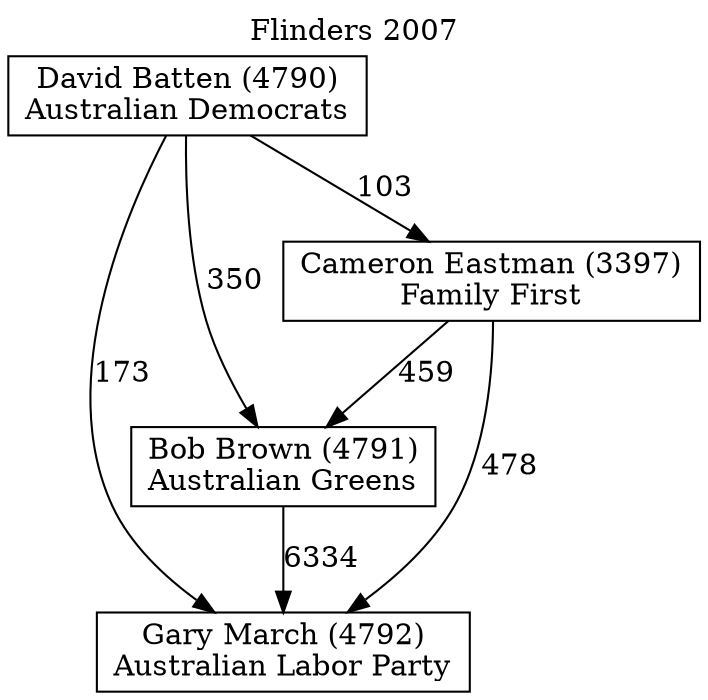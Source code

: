 // House preference flow
digraph "Gary March (4792)_Flinders_2007" {
	graph [label="Flinders 2007" labelloc=t mclimit=10]
	node [shape=box]
	"Gary March (4792)" [label="Gary March (4792)
Australian Labor Party"]
	"Bob Brown (4791)" [label="Bob Brown (4791)
Australian Greens"]
	"Cameron Eastman (3397)" [label="Cameron Eastman (3397)
Family First"]
	"David Batten (4790)" [label="David Batten (4790)
Australian Democrats"]
	"Bob Brown (4791)" -> "Gary March (4792)" [label=6334]
	"Cameron Eastman (3397)" -> "Bob Brown (4791)" [label=459]
	"David Batten (4790)" -> "Cameron Eastman (3397)" [label=103]
	"Cameron Eastman (3397)" -> "Gary March (4792)" [label=478]
	"David Batten (4790)" -> "Gary March (4792)" [label=173]
	"David Batten (4790)" -> "Bob Brown (4791)" [label=350]
}
